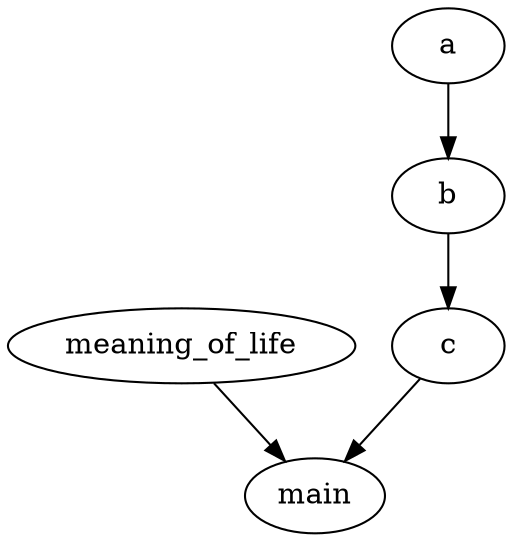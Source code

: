 
digraph callgraph {
  N1 [ label = "b", flag = false ];
  N1 -> N2 ;

  N0 [ label = "a", flag = false ];
  N0 -> N1 ;

  N4 [ label = "meaning_of_life", flag = false ];
  N4 -> N3 ;

  N2 [ label = "c", flag = false ];
  N2 -> N3 ;

  N3 [ label = "main", flag = true ];

}
